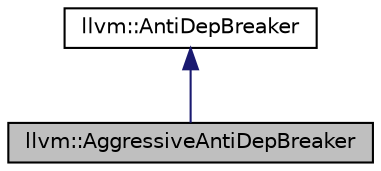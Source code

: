 digraph "llvm::AggressiveAntiDepBreaker"
{
 // LATEX_PDF_SIZE
  bgcolor="transparent";
  edge [fontname="Helvetica",fontsize="10",labelfontname="Helvetica",labelfontsize="10"];
  node [fontname="Helvetica",fontsize="10",shape="box"];
  Node1 [label="llvm::AggressiveAntiDepBreaker",height=0.2,width=0.4,color="black", fillcolor="grey75", style="filled", fontcolor="black",tooltip=" "];
  Node2 -> Node1 [dir="back",color="midnightblue",fontsize="10",style="solid",fontname="Helvetica"];
  Node2 [label="llvm::AntiDepBreaker",height=0.2,width=0.4,color="black",URL="$classllvm_1_1AntiDepBreaker.html",tooltip="This class works in conjunction with the post-RA scheduler to rename registers to break register anti..."];
}
